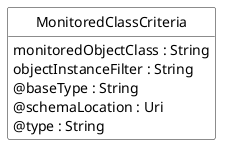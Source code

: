 @startuml
hide circle
hide methods
hide stereotype
show <<Enumeration>> stereotype
skinparam class {
   BackgroundColor<<Enumeration>> #E6F5F7
   BackgroundColor<<Ref>> #FFFFE0
   BackgroundColor<<Pivot>> #FFFFFFF
   BackgroundColor<<SimpleType>> #E2F0DA
   BackgroundColor #FCF2E3
}

class MonitoredClassCriteria <<Pivot>> {
    monitoredObjectClass : String
    objectInstanceFilter : String
    @baseType : String
    @schemaLocation : Uri
    @type : String
}


@enduml